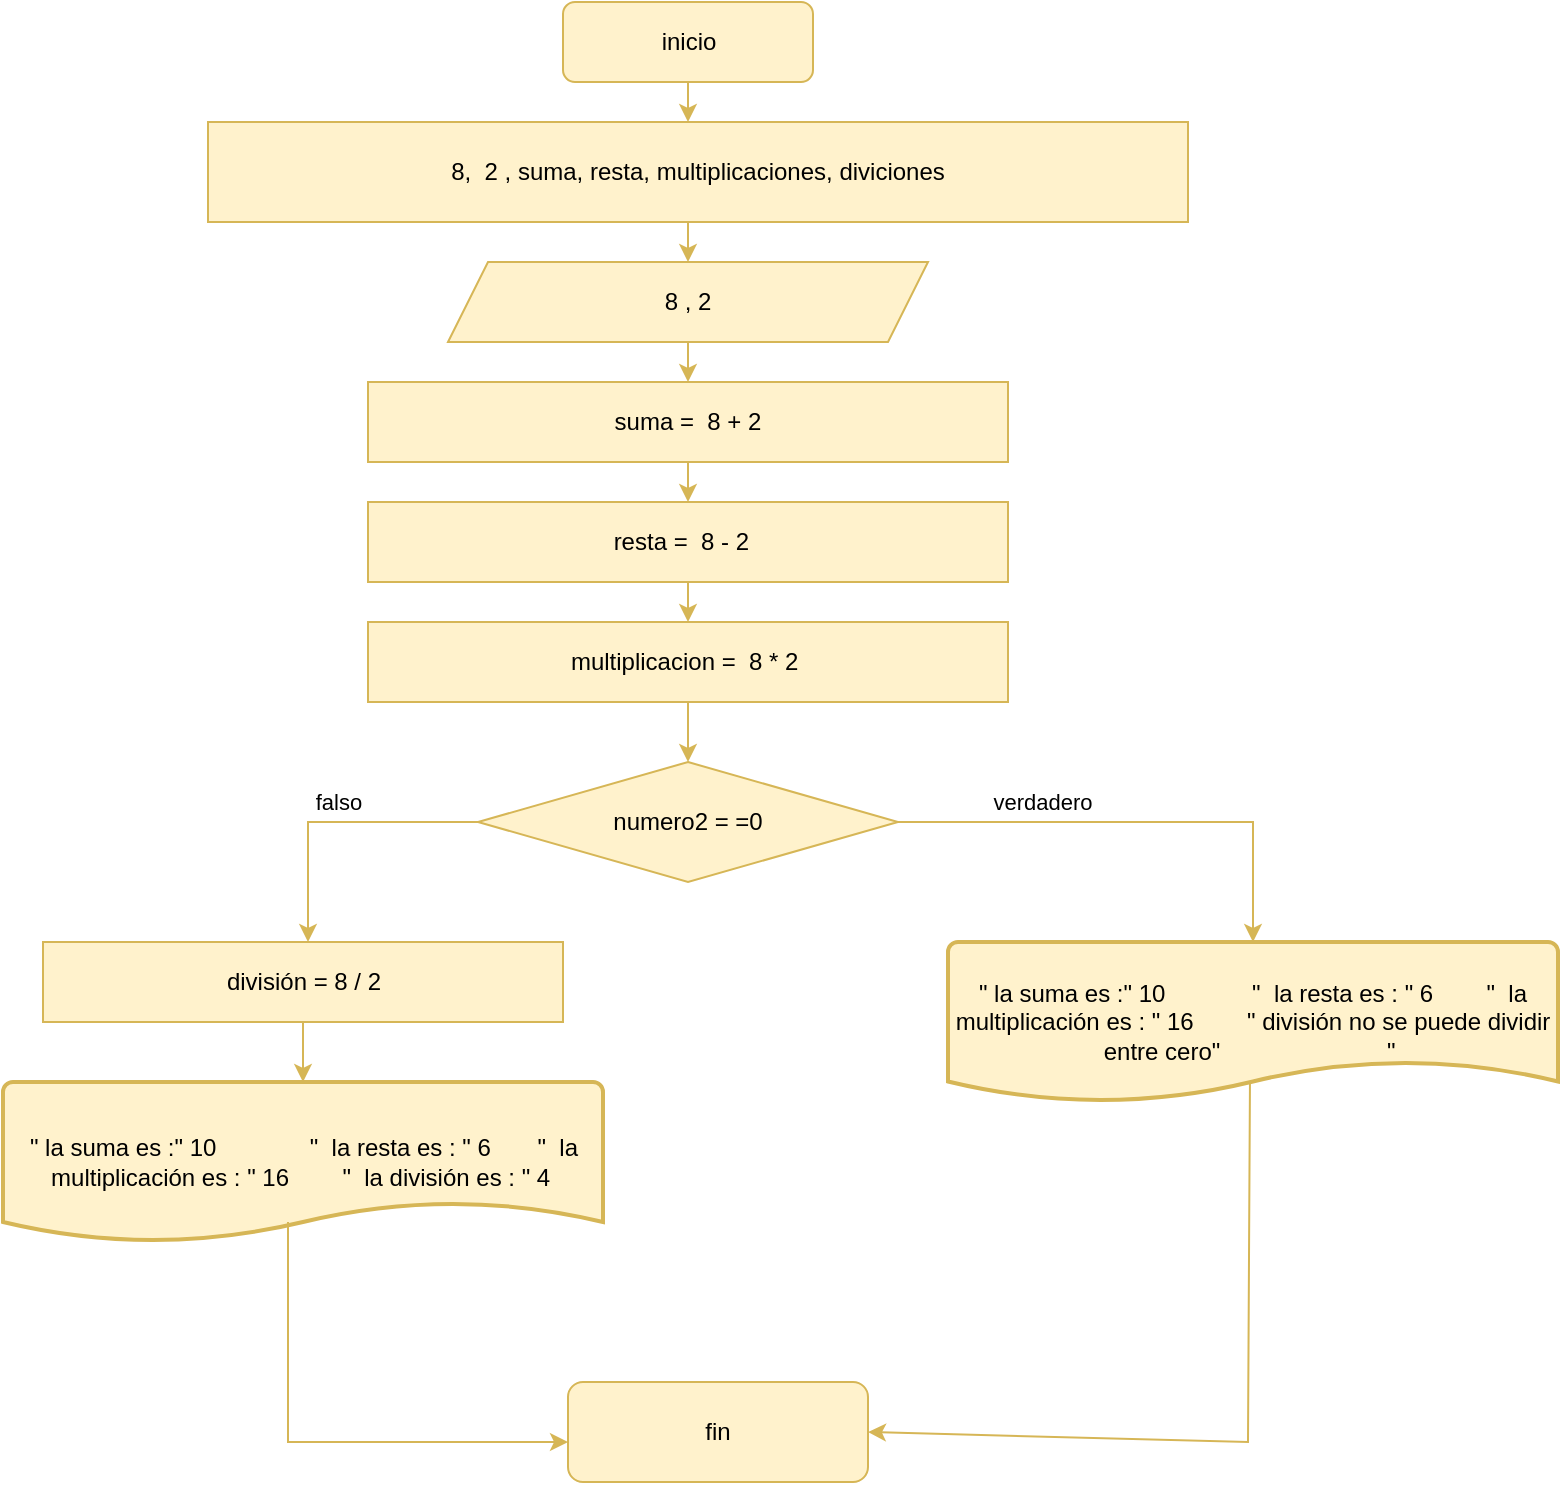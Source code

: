 <mxfile version="21.6.8" type="github">
  <diagram id="C5RBs43oDa-KdzZeNtuy" name="Page-1">
    <mxGraphModel dx="913" dy="529" grid="1" gridSize="10" guides="1" tooltips="1" connect="1" arrows="1" fold="1" page="1" pageScale="1" pageWidth="827" pageHeight="1169" math="0" shadow="0">
      <root>
        <mxCell id="WIyWlLk6GJQsqaUBKTNV-0" />
        <mxCell id="WIyWlLk6GJQsqaUBKTNV-1" parent="WIyWlLk6GJQsqaUBKTNV-0" />
        <mxCell id="u7MFILxvtb2_UKzGGUEj-13" style="edgeStyle=orthogonalEdgeStyle;rounded=0;orthogonalLoop=1;jettySize=auto;html=1;exitX=0.5;exitY=1;exitDx=0;exitDy=0;entryX=0.5;entryY=0;entryDx=0;entryDy=0;fillColor=#fff2cc;strokeColor=#d6b656;" edge="1" parent="WIyWlLk6GJQsqaUBKTNV-1" source="WIyWlLk6GJQsqaUBKTNV-3">
          <mxGeometry relative="1" as="geometry">
            <mxPoint x="360" y="80" as="targetPoint" />
          </mxGeometry>
        </mxCell>
        <mxCell id="WIyWlLk6GJQsqaUBKTNV-3" value="&lt;font style=&quot;vertical-align: inherit;&quot;&gt;&lt;font style=&quot;vertical-align: inherit;&quot;&gt;inicio&lt;/font&gt;&lt;/font&gt;" style="rounded=1;whiteSpace=wrap;html=1;fontSize=12;glass=0;strokeWidth=1;shadow=0;fillColor=#fff2cc;strokeColor=#d6b656;" parent="WIyWlLk6GJQsqaUBKTNV-1" vertex="1">
          <mxGeometry x="297.5" y="20" width="125" height="40" as="geometry" />
        </mxCell>
        <mxCell id="u7MFILxvtb2_UKzGGUEj-15" style="edgeStyle=orthogonalEdgeStyle;rounded=0;orthogonalLoop=1;jettySize=auto;html=1;exitX=0.5;exitY=1;exitDx=0;exitDy=0;entryX=0.5;entryY=0;entryDx=0;entryDy=0;fillColor=#fff2cc;strokeColor=#d6b656;" edge="1" parent="WIyWlLk6GJQsqaUBKTNV-1" source="u7MFILxvtb2_UKzGGUEj-3" target="u7MFILxvtb2_UKzGGUEj-5">
          <mxGeometry relative="1" as="geometry" />
        </mxCell>
        <mxCell id="u7MFILxvtb2_UKzGGUEj-3" value="8 , 2" style="shape=parallelogram;perimeter=parallelogramPerimeter;whiteSpace=wrap;html=1;fixedSize=1;fillColor=#fff2cc;strokeColor=#d6b656;" vertex="1" parent="WIyWlLk6GJQsqaUBKTNV-1">
          <mxGeometry x="240" y="150" width="240" height="40" as="geometry" />
        </mxCell>
        <mxCell id="u7MFILxvtb2_UKzGGUEj-16" style="edgeStyle=orthogonalEdgeStyle;rounded=0;orthogonalLoop=1;jettySize=auto;html=1;exitX=0.5;exitY=1;exitDx=0;exitDy=0;entryX=0.5;entryY=0;entryDx=0;entryDy=0;fillColor=#fff2cc;strokeColor=#d6b656;" edge="1" parent="WIyWlLk6GJQsqaUBKTNV-1" source="u7MFILxvtb2_UKzGGUEj-5" target="u7MFILxvtb2_UKzGGUEj-11">
          <mxGeometry relative="1" as="geometry" />
        </mxCell>
        <mxCell id="u7MFILxvtb2_UKzGGUEj-5" value="&lt;font style=&quot;vertical-align: inherit;&quot;&gt;&lt;font style=&quot;vertical-align: inherit;&quot;&gt;suma =&amp;nbsp; 8 + 2&lt;/font&gt;&lt;/font&gt;" style="html=1;dashed=0;whiteSpace=wrap;fillColor=#fff2cc;strokeColor=#d6b656;" vertex="1" parent="WIyWlLk6GJQsqaUBKTNV-1">
          <mxGeometry x="200" y="210" width="320" height="40" as="geometry" />
        </mxCell>
        <mxCell id="u7MFILxvtb2_UKzGGUEj-17" style="edgeStyle=orthogonalEdgeStyle;rounded=0;orthogonalLoop=1;jettySize=auto;html=1;exitX=0.5;exitY=1;exitDx=0;exitDy=0;entryX=0.5;entryY=0;entryDx=0;entryDy=0;fillColor=#fff2cc;strokeColor=#d6b656;" edge="1" parent="WIyWlLk6GJQsqaUBKTNV-1" source="u7MFILxvtb2_UKzGGUEj-11" target="u7MFILxvtb2_UKzGGUEj-12">
          <mxGeometry relative="1" as="geometry" />
        </mxCell>
        <mxCell id="u7MFILxvtb2_UKzGGUEj-11" value="&lt;font style=&quot;vertical-align: inherit;&quot;&gt;&lt;font style=&quot;vertical-align: inherit;&quot;&gt;resta =&amp;nbsp; 8 - 2&amp;nbsp;&amp;nbsp;&lt;/font&gt;&lt;/font&gt;" style="html=1;dashed=0;whiteSpace=wrap;fillColor=#fff2cc;strokeColor=#d6b656;" vertex="1" parent="WIyWlLk6GJQsqaUBKTNV-1">
          <mxGeometry x="200" y="270" width="320" height="40" as="geometry" />
        </mxCell>
        <mxCell id="u7MFILxvtb2_UKzGGUEj-22" style="edgeStyle=orthogonalEdgeStyle;rounded=0;orthogonalLoop=1;jettySize=auto;html=1;exitX=0.5;exitY=1;exitDx=0;exitDy=0;entryX=0.5;entryY=0;entryDx=0;entryDy=0;fillColor=#fff2cc;strokeColor=#d6b656;" edge="1" parent="WIyWlLk6GJQsqaUBKTNV-1" source="u7MFILxvtb2_UKzGGUEj-12" target="u7MFILxvtb2_UKzGGUEj-20">
          <mxGeometry relative="1" as="geometry" />
        </mxCell>
        <mxCell id="u7MFILxvtb2_UKzGGUEj-12" value="&lt;font style=&quot;vertical-align: inherit;&quot;&gt;&lt;font style=&quot;vertical-align: inherit;&quot;&gt;multiplicacion =&amp;nbsp; 8 * 2&amp;nbsp;&lt;/font&gt;&lt;/font&gt;" style="html=1;dashed=0;whiteSpace=wrap;fillColor=#fff2cc;strokeColor=#d6b656;" vertex="1" parent="WIyWlLk6GJQsqaUBKTNV-1">
          <mxGeometry x="200" y="330" width="320" height="40" as="geometry" />
        </mxCell>
        <mxCell id="u7MFILxvtb2_UKzGGUEj-19" style="edgeStyle=orthogonalEdgeStyle;rounded=0;orthogonalLoop=1;jettySize=auto;html=1;exitX=0.5;exitY=1;exitDx=0;exitDy=0;entryX=0.5;entryY=0;entryDx=0;entryDy=0;fillColor=#fff2cc;strokeColor=#d6b656;" edge="1" parent="WIyWlLk6GJQsqaUBKTNV-1" source="u7MFILxvtb2_UKzGGUEj-18" target="u7MFILxvtb2_UKzGGUEj-3">
          <mxGeometry relative="1" as="geometry" />
        </mxCell>
        <mxCell id="u7MFILxvtb2_UKzGGUEj-18" value="&lt;font style=&quot;vertical-align: inherit;&quot;&gt;&lt;font style=&quot;vertical-align: inherit;&quot;&gt;8,&amp;nbsp; 2 , suma, resta, multiplicaciones, diviciones&lt;/font&gt;&lt;/font&gt;" style="rounded=0;whiteSpace=wrap;html=1;fillColor=#fff2cc;strokeColor=#d6b656;" vertex="1" parent="WIyWlLk6GJQsqaUBKTNV-1">
          <mxGeometry x="120" y="80" width="490" height="50" as="geometry" />
        </mxCell>
        <mxCell id="u7MFILxvtb2_UKzGGUEj-24" value="verdadero" style="edgeStyle=orthogonalEdgeStyle;rounded=0;orthogonalLoop=1;jettySize=auto;html=1;exitX=1;exitY=0.5;exitDx=0;exitDy=0;entryX=0.5;entryY=0;entryDx=0;entryDy=0;entryPerimeter=0;fillColor=#fff2cc;strokeColor=#d6b656;" edge="1" parent="WIyWlLk6GJQsqaUBKTNV-1" source="u7MFILxvtb2_UKzGGUEj-20" target="u7MFILxvtb2_UKzGGUEj-23">
          <mxGeometry x="-0.4" y="10" relative="1" as="geometry">
            <mxPoint x="570" y="430" as="targetPoint" />
            <mxPoint as="offset" />
          </mxGeometry>
        </mxCell>
        <mxCell id="u7MFILxvtb2_UKzGGUEj-28" value="falso" style="edgeStyle=orthogonalEdgeStyle;rounded=0;orthogonalLoop=1;jettySize=auto;html=1;exitX=0;exitY=0.5;exitDx=0;exitDy=0;fillColor=#fff2cc;strokeColor=#d6b656;" edge="1" parent="WIyWlLk6GJQsqaUBKTNV-1" source="u7MFILxvtb2_UKzGGUEj-20">
          <mxGeometry x="-0.029" y="-10" relative="1" as="geometry">
            <mxPoint x="170" y="490" as="targetPoint" />
            <Array as="points">
              <mxPoint x="170" y="430" />
            </Array>
            <mxPoint as="offset" />
          </mxGeometry>
        </mxCell>
        <mxCell id="u7MFILxvtb2_UKzGGUEj-20" value="&lt;font style=&quot;vertical-align: inherit;&quot;&gt;&lt;font style=&quot;vertical-align: inherit;&quot;&gt;numero2 = =0&lt;/font&gt;&lt;/font&gt;" style="rhombus;whiteSpace=wrap;html=1;fillColor=#fff2cc;strokeColor=#d6b656;" vertex="1" parent="WIyWlLk6GJQsqaUBKTNV-1">
          <mxGeometry x="255" y="400" width="210" height="60" as="geometry" />
        </mxCell>
        <mxCell id="u7MFILxvtb2_UKzGGUEj-23" value="&quot; la suma es :&quot; 10&amp;nbsp; &amp;nbsp; &amp;nbsp; &amp;nbsp; &amp;nbsp; &amp;nbsp; &amp;nbsp;&quot;&amp;nbsp; la resta es : &quot; 6&amp;nbsp; &amp;nbsp; &amp;nbsp; &amp;nbsp; &quot;&amp;nbsp; la multiplicación es : &quot; 16&amp;nbsp; &amp;nbsp; &amp;nbsp; &amp;nbsp; &quot; división no se puede dividir entre cero&quot;&amp;nbsp; &amp;nbsp; &amp;nbsp; &amp;nbsp; &amp;nbsp; &amp;nbsp; &amp;nbsp; &amp;nbsp; &amp;nbsp; &amp;nbsp; &amp;nbsp; &amp;nbsp; &amp;nbsp;&quot;&amp;nbsp;" style="strokeWidth=2;html=1;shape=mxgraph.flowchart.document2;whiteSpace=wrap;size=0.257;fillColor=#fff2cc;strokeColor=#d6b656;" vertex="1" parent="WIyWlLk6GJQsqaUBKTNV-1">
          <mxGeometry x="490" y="490" width="305" height="80" as="geometry" />
        </mxCell>
        <mxCell id="u7MFILxvtb2_UKzGGUEj-27" value="&quot; la suma es :&quot; 10&amp;nbsp; &amp;nbsp; &amp;nbsp; &amp;nbsp; &amp;nbsp; &amp;nbsp; &amp;nbsp; &quot;&amp;nbsp; la resta es : &quot; 6&amp;nbsp; &amp;nbsp; &amp;nbsp; &amp;nbsp;&quot;&amp;nbsp; la multiplicación es : &quot; 16&amp;nbsp; &amp;nbsp; &amp;nbsp; &amp;nbsp; &quot;&amp;nbsp; la división es : &quot; 4&amp;nbsp;" style="strokeWidth=2;html=1;shape=mxgraph.flowchart.document2;whiteSpace=wrap;size=0.25;fillColor=#fff2cc;strokeColor=#d6b656;" vertex="1" parent="WIyWlLk6GJQsqaUBKTNV-1">
          <mxGeometry x="17.5" y="560" width="300" height="80" as="geometry" />
        </mxCell>
        <mxCell id="u7MFILxvtb2_UKzGGUEj-38" style="edgeStyle=orthogonalEdgeStyle;rounded=0;orthogonalLoop=1;jettySize=auto;html=1;fillColor=#fff2cc;strokeColor=#d6b656;" edge="1" parent="WIyWlLk6GJQsqaUBKTNV-1" source="u7MFILxvtb2_UKzGGUEj-29">
          <mxGeometry relative="1" as="geometry">
            <mxPoint x="167.5" y="560" as="targetPoint" />
          </mxGeometry>
        </mxCell>
        <mxCell id="u7MFILxvtb2_UKzGGUEj-29" value="división = 8 / 2" style="rounded=0;whiteSpace=wrap;html=1;fillColor=#fff2cc;strokeColor=#d6b656;" vertex="1" parent="WIyWlLk6GJQsqaUBKTNV-1">
          <mxGeometry x="37.5" y="490" width="260" height="40" as="geometry" />
        </mxCell>
        <mxCell id="u7MFILxvtb2_UKzGGUEj-39" value="fin" style="rounded=1;whiteSpace=wrap;html=1;fillColor=#fff2cc;strokeColor=#d6b656;" vertex="1" parent="WIyWlLk6GJQsqaUBKTNV-1">
          <mxGeometry x="300" y="710" width="150" height="50" as="geometry" />
        </mxCell>
        <mxCell id="u7MFILxvtb2_UKzGGUEj-42" value="" style="endArrow=classic;html=1;rounded=0;entryX=0;entryY=0.6;entryDx=0;entryDy=0;exitX=0.475;exitY=0.875;exitDx=0;exitDy=0;exitPerimeter=0;entryPerimeter=0;fillColor=#fff2cc;strokeColor=#d6b656;" edge="1" parent="WIyWlLk6GJQsqaUBKTNV-1" source="u7MFILxvtb2_UKzGGUEj-27" target="u7MFILxvtb2_UKzGGUEj-39">
          <mxGeometry width="50" height="50" relative="1" as="geometry">
            <mxPoint x="180" y="680" as="sourcePoint" />
            <mxPoint x="290" y="740" as="targetPoint" />
            <Array as="points">
              <mxPoint x="160" y="740" />
            </Array>
          </mxGeometry>
        </mxCell>
        <mxCell id="u7MFILxvtb2_UKzGGUEj-46" value="" style="endArrow=classic;html=1;rounded=0;exitX=0.495;exitY=0.888;exitDx=0;exitDy=0;exitPerimeter=0;entryX=1;entryY=0.5;entryDx=0;entryDy=0;fillColor=#fff2cc;strokeColor=#d6b656;" edge="1" parent="WIyWlLk6GJQsqaUBKTNV-1" source="u7MFILxvtb2_UKzGGUEj-23" target="u7MFILxvtb2_UKzGGUEj-39">
          <mxGeometry width="50" height="50" relative="1" as="geometry">
            <mxPoint x="390" y="730" as="sourcePoint" />
            <mxPoint x="440" y="680" as="targetPoint" />
            <Array as="points">
              <mxPoint x="640" y="740" />
            </Array>
          </mxGeometry>
        </mxCell>
      </root>
    </mxGraphModel>
  </diagram>
</mxfile>
